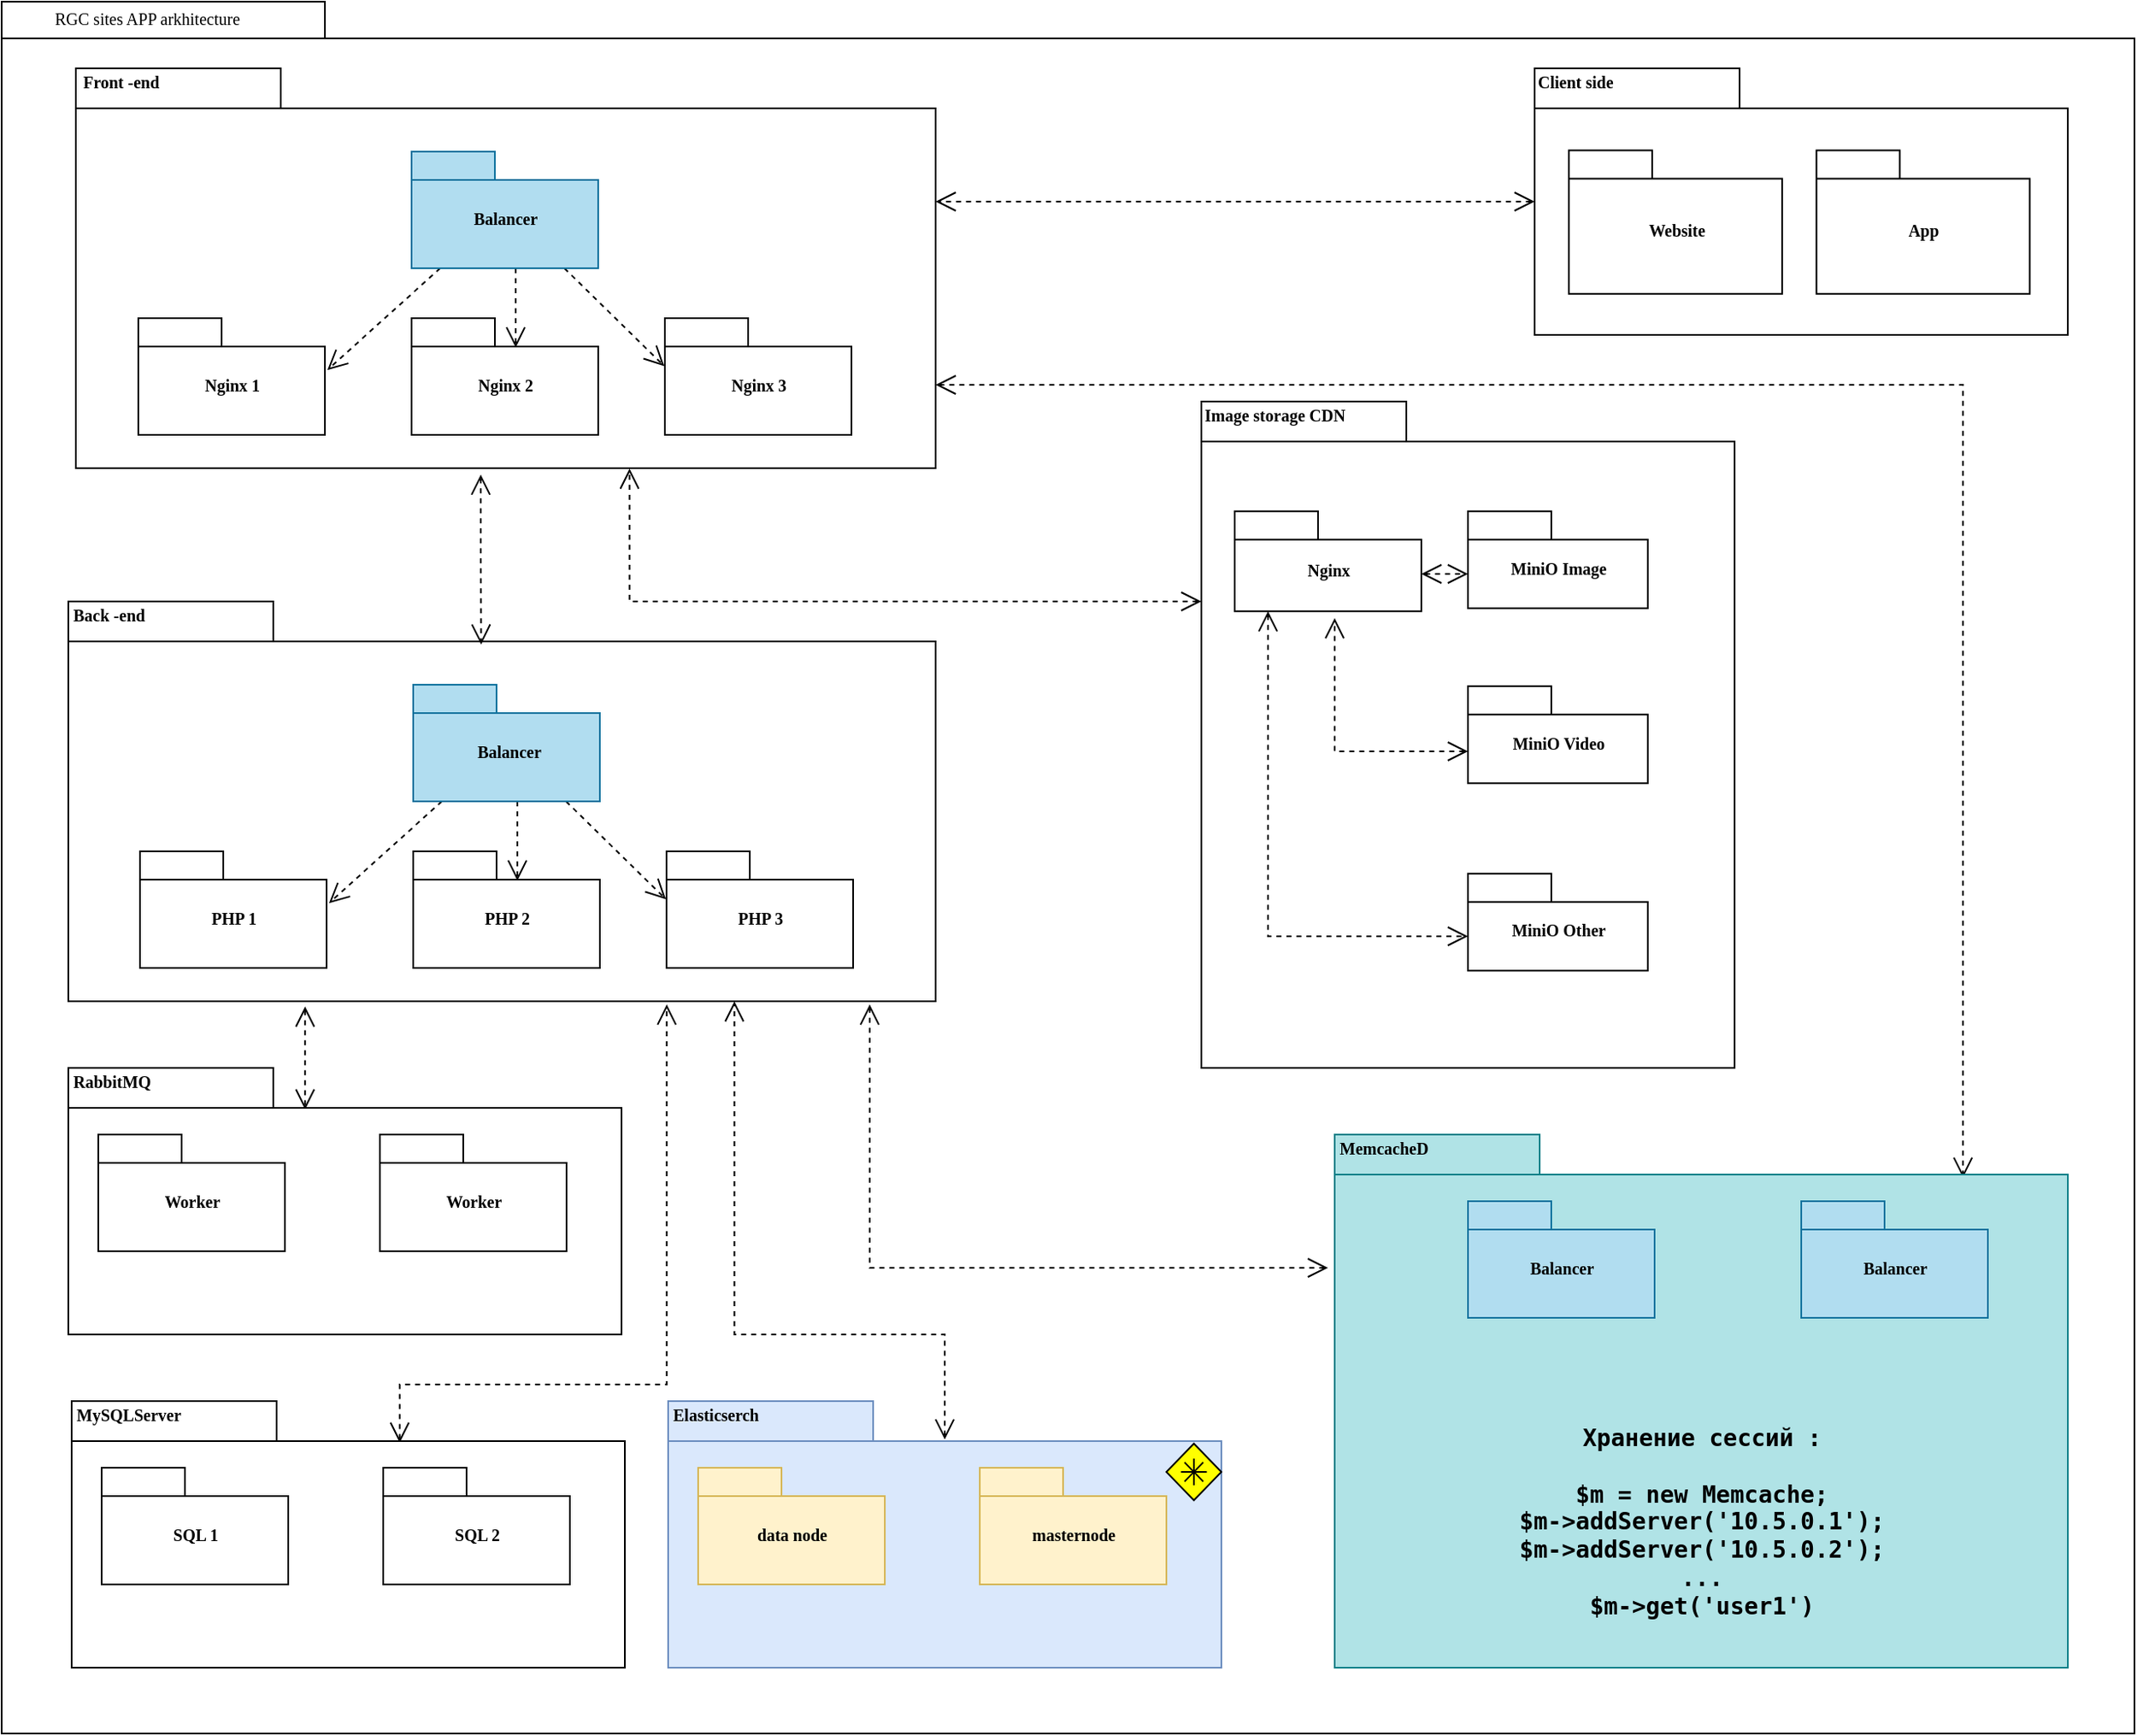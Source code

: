 <mxfile version="14.3.1" type="github">
  <diagram name="Page-1" id="b5b7bab2-c9e2-2cf4-8b2a-24fd1a2a6d21">
    <mxGraphModel dx="1358" dy="804" grid="1" gridSize="10" guides="1" tooltips="1" connect="1" arrows="1" fold="1" page="1" pageScale="1" pageWidth="827" pageHeight="1169" background="#ffffff" math="0" shadow="0">
      <root>
        <mxCell id="0" />
        <mxCell id="1" parent="0" />
        <mxCell id="6e0c8c40b5770093-72" value="" style="shape=folder;fontStyle=1;spacingTop=10;tabWidth=194;tabHeight=22;tabPosition=left;html=1;rounded=0;shadow=0;comic=0;labelBackgroundColor=none;strokeWidth=1;fillColor=none;fontFamily=Verdana;fontSize=10;align=center;" parent="1" vertex="1">
          <mxGeometry x="40" y="120" width="1280" height="1039.5" as="geometry" />
        </mxCell>
        <mxCell id="6e0c8c40b5770093-30" value="" style="group" parent="1" vertex="1" connectable="0">
          <mxGeometry x="760" y="360" width="320" height="400" as="geometry" />
        </mxCell>
        <mxCell id="6e0c8c40b5770093-24" value="" style="group" parent="6e0c8c40b5770093-30" vertex="1" connectable="0">
          <mxGeometry width="320" height="400.0" as="geometry" />
        </mxCell>
        <mxCell id="6e0c8c40b5770093-25" value="" style="shape=folder;fontStyle=1;spacingTop=10;tabWidth=123;tabHeight=24;tabPosition=left;html=1;rounded=0;shadow=0;comic=0;labelBackgroundColor=none;strokeWidth=1;fontFamily=Verdana;fontSize=10;align=center;" parent="6e0c8c40b5770093-24" vertex="1">
          <mxGeometry width="320" height="400.0" as="geometry" />
        </mxCell>
        <mxCell id="6e0c8c40b5770093-27" value="MiniO Image" style="shape=folder;fontStyle=1;spacingTop=10;tabWidth=50;tabHeight=17;tabPosition=left;html=1;rounded=0;shadow=0;comic=0;labelBackgroundColor=none;strokeWidth=1;fontFamily=Verdana;fontSize=10;align=center;" parent="6e0c8c40b5770093-24" vertex="1">
          <mxGeometry x="160" y="65.83" width="107.91" height="58.33" as="geometry" />
        </mxCell>
        <mxCell id="RUcSScGEnjRAHkHzcu0g-60" style="edgeStyle=elbowEdgeStyle;rounded=0;jumpSize=10;orthogonalLoop=1;jettySize=auto;elbow=vertical;html=1;entryX=0.25;entryY=0.325;entryDx=0;entryDy=0;entryPerimeter=0;dashed=1;startArrow=open;startFill=0;startSize=10;endArrow=open;endFill=0;endSize=10;targetPerimeterSpacing=0;strokeWidth=1;" parent="6e0c8c40b5770093-24" source="6e0c8c40b5770093-31" target="6e0c8c40b5770093-25" edge="1">
          <mxGeometry relative="1" as="geometry">
            <Array as="points">
              <mxPoint x="120" y="210" />
            </Array>
          </mxGeometry>
        </mxCell>
        <mxCell id="6e0c8c40b5770093-31" value="MiniO Video" style="shape=folder;fontStyle=1;spacingTop=10;tabWidth=50;tabHeight=17;tabPosition=left;html=1;rounded=0;shadow=0;comic=0;labelBackgroundColor=none;strokeWidth=1;fontFamily=Verdana;fontSize=10;align=center;" parent="6e0c8c40b5770093-24" vertex="1">
          <mxGeometry x="160" y="170.83" width="107.91" height="58.33" as="geometry" />
        </mxCell>
        <mxCell id="6e0c8c40b5770093-28" value="MiniO Other" style="shape=folder;fontStyle=1;spacingTop=10;tabWidth=50;tabHeight=17;tabPosition=left;html=1;rounded=0;shadow=0;comic=0;labelBackgroundColor=none;strokeWidth=1;fontFamily=Verdana;fontSize=10;align=center;" parent="6e0c8c40b5770093-24" vertex="1">
          <mxGeometry x="160" y="283.33" width="107.91" height="58.33" as="geometry" />
        </mxCell>
        <mxCell id="RUcSScGEnjRAHkHzcu0g-9" value="&lt;b&gt;Image storage CDN&lt;/b&gt;" style="text;html=1;align=left;verticalAlign=top;spacingTop=-4;fontSize=10;fontFamily=Verdana" parent="6e0c8c40b5770093-24" vertex="1">
          <mxGeometry width="180.87" height="21.25" as="geometry" />
        </mxCell>
        <mxCell id="RUcSScGEnjRAHkHzcu0g-58" style="edgeStyle=elbowEdgeStyle;rounded=0;jumpSize=10;orthogonalLoop=1;jettySize=auto;elbow=vertical;html=1;entryX=0;entryY=0;entryDx=0;entryDy=37.665;entryPerimeter=0;dashed=1;startArrow=open;startFill=0;startSize=10;endArrow=open;endFill=0;endSize=10;targetPerimeterSpacing=0;strokeWidth=1;" parent="6e0c8c40b5770093-24" source="RUcSScGEnjRAHkHzcu0g-56" target="6e0c8c40b5770093-27" edge="1">
          <mxGeometry relative="1" as="geometry" />
        </mxCell>
        <mxCell id="RUcSScGEnjRAHkHzcu0g-59" style="edgeStyle=elbowEdgeStyle;rounded=0;jumpSize=10;orthogonalLoop=1;jettySize=auto;elbow=vertical;html=1;entryX=0;entryY=0;entryDx=0;entryDy=37.665;entryPerimeter=0;dashed=1;startArrow=open;startFill=0;startSize=10;endArrow=open;endFill=0;endSize=10;targetPerimeterSpacing=0;strokeWidth=1;" parent="6e0c8c40b5770093-24" source="RUcSScGEnjRAHkHzcu0g-56" target="6e0c8c40b5770093-28" edge="1">
          <mxGeometry relative="1" as="geometry">
            <Array as="points">
              <mxPoint x="40" y="321" />
            </Array>
          </mxGeometry>
        </mxCell>
        <mxCell id="RUcSScGEnjRAHkHzcu0g-56" value="Nginx" style="shape=folder;fontStyle=1;spacingTop=10;tabWidth=50;tabHeight=17;tabPosition=left;html=1;rounded=0;shadow=0;comic=0;labelBackgroundColor=none;strokeColor=#000000;strokeWidth=1;fillColor=#ffffff;fontFamily=Verdana;fontSize=10;fontColor=#000000;align=center;" parent="6e0c8c40b5770093-24" vertex="1">
          <mxGeometry x="20" y="65.83" width="112" height="60" as="geometry" />
        </mxCell>
        <mxCell id="6e0c8c40b5770093-67" style="edgeStyle=none;rounded=0;html=1;entryX=0.428;entryY=0.156;entryPerimeter=0;dashed=1;labelBackgroundColor=none;startFill=0;endArrow=open;endFill=0;endSize=10;fontFamily=Verdana;fontSize=10;exitX=0.273;exitY=1.013;exitDx=0;exitDy=0;exitPerimeter=0;startArrow=open;startSize=10;entryDx=0;entryDy=0;" parent="1" source="6e0c8c40b5770093-33" target="6e0c8c40b5770093-47" edge="1">
          <mxGeometry relative="1" as="geometry">
            <Array as="points" />
          </mxGeometry>
        </mxCell>
        <mxCell id="6e0c8c40b5770093-33" value="" style="shape=folder;fontStyle=1;spacingTop=10;tabWidth=123;tabHeight=24;tabPosition=left;html=1;rounded=0;shadow=0;comic=0;labelBackgroundColor=none;strokeColor=#000000;strokeWidth=1;fillColor=#ffffff;fontFamily=Verdana;fontSize=10;fontColor=#000000;align=center;" parent="1" vertex="1">
          <mxGeometry x="80" y="480" width="520.5" height="240" as="geometry" />
        </mxCell>
        <mxCell id="6e0c8c40b5770093-64" style="edgeStyle=elbowEdgeStyle;rounded=0;html=1;entryX=0.559;entryY=0.251;entryPerimeter=0;dashed=1;labelBackgroundColor=none;startFill=0;endArrow=open;endFill=0;endSize=10;fontFamily=Verdana;fontSize=10;" parent="1" source="6e0c8c40b5770093-42" target="6e0c8c40b5770093-44" edge="1">
          <mxGeometry relative="1" as="geometry" />
        </mxCell>
        <mxCell id="6e0c8c40b5770093-65" style="edgeStyle=none;rounded=0;html=1;dashed=1;labelBackgroundColor=none;startFill=0;endArrow=open;endFill=0;endSize=10;fontFamily=Verdana;fontSize=10;entryX=-0.003;entryY=0.411;entryPerimeter=0;" parent="1" source="6e0c8c40b5770093-42" target="6e0c8c40b5770093-45" edge="1">
          <mxGeometry relative="1" as="geometry" />
        </mxCell>
        <mxCell id="6e0c8c40b5770093-66" style="edgeStyle=none;rounded=0;html=1;dashed=1;labelBackgroundColor=none;startFill=0;endArrow=open;endFill=0;endSize=10;fontFamily=Verdana;fontSize=10;entryX=1.013;entryY=0.444;entryPerimeter=0;" parent="1" source="6e0c8c40b5770093-42" target="6e0c8c40b5770093-43" edge="1">
          <mxGeometry relative="1" as="geometry" />
        </mxCell>
        <mxCell id="6e0c8c40b5770093-42" value="&lt;div&gt;&amp;nbsp;Balancer&lt;/div&gt;" style="shape=folder;fontStyle=1;spacingTop=10;tabWidth=50;tabHeight=17;tabPosition=left;html=1;rounded=0;shadow=0;comic=0;labelBackgroundColor=none;strokeColor=#10739e;strokeWidth=1;fillColor=#b1ddf0;fontFamily=Verdana;fontSize=10;align=center;" parent="1" vertex="1">
          <mxGeometry x="287" y="530" width="112" height="70" as="geometry" />
        </mxCell>
        <mxCell id="6e0c8c40b5770093-43" value="PHP 1" style="shape=folder;fontStyle=1;spacingTop=10;tabWidth=50;tabHeight=17;tabPosition=left;html=1;rounded=0;shadow=0;comic=0;labelBackgroundColor=none;strokeColor=#000000;strokeWidth=1;fillColor=#ffffff;fontFamily=Verdana;fontSize=10;fontColor=#000000;align=center;" parent="1" vertex="1">
          <mxGeometry x="123" y="630" width="112" height="70" as="geometry" />
        </mxCell>
        <mxCell id="6e0c8c40b5770093-44" value="PHP 2" style="shape=folder;fontStyle=1;spacingTop=10;tabWidth=50;tabHeight=17;tabPosition=left;html=1;rounded=0;shadow=0;comic=0;labelBackgroundColor=none;strokeColor=#000000;strokeWidth=1;fillColor=#ffffff;fontFamily=Verdana;fontSize=10;fontColor=#000000;align=center;" parent="1" vertex="1">
          <mxGeometry x="287" y="630" width="112" height="70" as="geometry" />
        </mxCell>
        <mxCell id="6e0c8c40b5770093-45" value="PHP 3" style="shape=folder;fontStyle=1;spacingTop=10;tabWidth=50;tabHeight=17;tabPosition=left;html=1;rounded=0;shadow=0;comic=0;labelBackgroundColor=none;strokeColor=#000000;strokeWidth=1;fillColor=#ffffff;fontFamily=Verdana;fontSize=10;fontColor=#000000;align=center;" parent="1" vertex="1">
          <mxGeometry x="439" y="630" width="112" height="70" as="geometry" />
        </mxCell>
        <mxCell id="6e0c8c40b5770093-47" value="" style="shape=folder;fontStyle=1;spacingTop=10;tabWidth=123;tabHeight=24;tabPosition=left;html=1;rounded=0;shadow=0;comic=0;labelBackgroundColor=none;strokeWidth=1;fontFamily=Verdana;fontSize=10;align=center;" parent="1" vertex="1">
          <mxGeometry x="80" y="760" width="332" height="160" as="geometry" />
        </mxCell>
        <mxCell id="6e0c8c40b5770093-49" value="Worker" style="shape=folder;fontStyle=1;spacingTop=10;tabWidth=50;tabHeight=17;tabPosition=left;html=1;rounded=0;shadow=0;comic=0;labelBackgroundColor=none;strokeWidth=1;fontFamily=Verdana;fontSize=10;align=center;" parent="1" vertex="1">
          <mxGeometry x="98" y="800" width="112" height="70" as="geometry" />
        </mxCell>
        <mxCell id="6e0c8c40b5770093-50" value="Worker" style="shape=folder;fontStyle=1;spacingTop=10;tabWidth=50;tabHeight=17;tabPosition=left;html=1;rounded=0;shadow=0;comic=0;labelBackgroundColor=none;strokeWidth=1;fontFamily=Verdana;fontSize=10;align=center;" parent="1" vertex="1">
          <mxGeometry x="267" y="800" width="112" height="70" as="geometry" />
        </mxCell>
        <mxCell id="6e0c8c40b5770093-73" value="RGC sites APP arkhitecture" style="text;html=1;align=left;verticalAlign=top;spacingTop=-4;fontSize=10;fontFamily=Verdana" parent="1" vertex="1">
          <mxGeometry x="70" y="121.5" width="130" height="20" as="geometry" />
        </mxCell>
        <mxCell id="RUcSScGEnjRAHkHzcu0g-7" value="&lt;b&gt;Back -end&lt;/b&gt;" style="text;html=1;align=left;verticalAlign=top;spacingTop=-4;fontSize=10;fontFamily=Verdana" parent="1" vertex="1">
          <mxGeometry x="81" y="480" width="120" height="25.5" as="geometry" />
        </mxCell>
        <mxCell id="RUcSScGEnjRAHkHzcu0g-10" value="" style="group" parent="1" vertex="1" connectable="0">
          <mxGeometry x="960" y="160" width="320" height="160" as="geometry" />
        </mxCell>
        <mxCell id="RUcSScGEnjRAHkHzcu0g-11" value="" style="shape=folder;fontStyle=1;spacingTop=10;tabWidth=123;tabHeight=24;tabPosition=left;html=1;rounded=0;shadow=0;comic=0;labelBackgroundColor=none;strokeWidth=1;fontFamily=Verdana;fontSize=10;align=center;" parent="RUcSScGEnjRAHkHzcu0g-10" vertex="1">
          <mxGeometry width="320" height="160" as="geometry" />
        </mxCell>
        <mxCell id="RUcSScGEnjRAHkHzcu0g-12" value="Website" style="shape=folder;fontStyle=1;spacingTop=10;tabWidth=50;tabHeight=17;tabPosition=left;html=1;rounded=0;shadow=0;comic=0;labelBackgroundColor=none;strokeWidth=1;fontFamily=Verdana;fontSize=10;align=center;" parent="RUcSScGEnjRAHkHzcu0g-10" vertex="1">
          <mxGeometry x="20.571" y="49.231" width="128.0" height="86.154" as="geometry" />
        </mxCell>
        <mxCell id="RUcSScGEnjRAHkHzcu0g-13" value="App" style="shape=folder;fontStyle=1;spacingTop=10;tabWidth=50;tabHeight=17;tabPosition=left;html=1;rounded=0;shadow=0;comic=0;labelBackgroundColor=none;strokeWidth=1;fontFamily=Verdana;fontSize=10;align=center;" parent="RUcSScGEnjRAHkHzcu0g-10" vertex="1">
          <mxGeometry x="169.143" y="49.231" width="128.0" height="86.154" as="geometry" />
        </mxCell>
        <mxCell id="RUcSScGEnjRAHkHzcu0g-14" value="&lt;b&gt;Client side&lt;/b&gt;" style="text;html=1;align=left;verticalAlign=top;spacingTop=-4;fontSize=10;fontFamily=Verdana" parent="RUcSScGEnjRAHkHzcu0g-10" vertex="1">
          <mxGeometry width="102.857" height="31.385" as="geometry" />
        </mxCell>
        <mxCell id="RUcSScGEnjRAHkHzcu0g-21" style="edgeStyle=elbowEdgeStyle;rounded=0;orthogonalLoop=1;jettySize=auto;elbow=vertical;html=1;dashed=1;endArrow=open;endFill=0;endSize=10;entryX=0.644;entryY=1.001;entryDx=0;entryDy=0;entryPerimeter=0;startArrow=open;startFill=0;startSize=10;" parent="1" source="6e0c8c40b5770093-25" target="RUcSScGEnjRAHkHzcu0g-25" edge="1">
          <mxGeometry relative="1" as="geometry">
            <mxPoint x="687" y="400" as="targetPoint" />
            <mxPoint x="1040" y="480" as="sourcePoint" />
            <Array as="points">
              <mxPoint x="870" y="480" />
              <mxPoint x="650" y="480" />
              <mxPoint x="720" y="440" />
              <mxPoint x="670" y="470" />
              <mxPoint x="670" y="460" />
              <mxPoint x="950" y="460" />
              <mxPoint x="700" y="460" />
              <mxPoint x="660" y="460" />
              <mxPoint x="666" y="450" />
              <mxPoint x="680" y="460" />
              <mxPoint x="660" y="470" />
              <mxPoint x="670" y="470" />
              <mxPoint x="650" y="460" />
              <mxPoint x="850" y="460" />
            </Array>
          </mxGeometry>
        </mxCell>
        <mxCell id="RUcSScGEnjRAHkHzcu0g-36" style="edgeStyle=elbowEdgeStyle;rounded=0;orthogonalLoop=1;jettySize=auto;elbow=vertical;html=1;entryX=0.476;entryY=0.108;entryDx=0;entryDy=0;entryPerimeter=0;dashed=1;endArrow=open;endFill=0;endSize=10;startArrow=open;startFill=0;targetPerimeterSpacing=0;exitX=0.471;exitY=1.016;exitDx=0;exitDy=0;exitPerimeter=0;startSize=10;" parent="1" source="RUcSScGEnjRAHkHzcu0g-25" target="6e0c8c40b5770093-33" edge="1">
          <mxGeometry relative="1" as="geometry">
            <Array as="points">
              <mxPoint x="342.5" y="453" />
            </Array>
          </mxGeometry>
        </mxCell>
        <mxCell id="RUcSScGEnjRAHkHzcu0g-49" style="edgeStyle=elbowEdgeStyle;rounded=0;jumpSize=10;orthogonalLoop=1;jettySize=auto;elbow=vertical;html=1;dashed=1;startArrow=open;startFill=0;startSize=10;endArrow=open;endFill=0;endSize=10;targetPerimeterSpacing=0;strokeWidth=1;entryX=0.857;entryY=0.081;entryDx=0;entryDy=0;entryPerimeter=0;" parent="1" source="RUcSScGEnjRAHkHzcu0g-25" target="RUcSScGEnjRAHkHzcu0g-45" edge="1">
          <mxGeometry relative="1" as="geometry">
            <Array as="points">
              <mxPoint x="1180" y="350" />
              <mxPoint x="1300" y="350" />
              <mxPoint x="1220" y="980" />
              <mxPoint x="1300" y="630" />
              <mxPoint x="910" y="340" />
              <mxPoint x="1050" y="790" />
              <mxPoint x="1050" y="340" />
              <mxPoint x="880" y="370" />
              <mxPoint x="960" y="800" />
              <mxPoint x="910" y="320" />
              <mxPoint x="870" y="470" />
            </Array>
          </mxGeometry>
        </mxCell>
        <mxCell id="RUcSScGEnjRAHkHzcu0g-25" value="" style="shape=folder;fontStyle=1;spacingTop=10;tabWidth=123;tabHeight=24;tabPosition=left;html=1;rounded=0;shadow=0;comic=0;labelBackgroundColor=none;strokeColor=#000000;strokeWidth=1;fillColor=#ffffff;fontFamily=Verdana;fontSize=10;fontColor=#000000;align=center;" parent="1" vertex="1">
          <mxGeometry x="84.5" y="160" width="516" height="240" as="geometry" />
        </mxCell>
        <mxCell id="RUcSScGEnjRAHkHzcu0g-26" style="edgeStyle=elbowEdgeStyle;rounded=0;html=1;entryX=0.559;entryY=0.251;entryPerimeter=0;dashed=1;labelBackgroundColor=none;startFill=0;endArrow=open;endFill=0;endSize=10;fontFamily=Verdana;fontSize=10;" parent="1" source="RUcSScGEnjRAHkHzcu0g-29" target="RUcSScGEnjRAHkHzcu0g-31" edge="1">
          <mxGeometry relative="1" as="geometry" />
        </mxCell>
        <mxCell id="RUcSScGEnjRAHkHzcu0g-27" style="edgeStyle=none;rounded=0;html=1;dashed=1;labelBackgroundColor=none;startFill=0;endArrow=open;endFill=0;endSize=10;fontFamily=Verdana;fontSize=10;entryX=-0.003;entryY=0.411;entryPerimeter=0;" parent="1" source="RUcSScGEnjRAHkHzcu0g-29" target="RUcSScGEnjRAHkHzcu0g-32" edge="1">
          <mxGeometry relative="1" as="geometry" />
        </mxCell>
        <mxCell id="RUcSScGEnjRAHkHzcu0g-28" style="edgeStyle=none;rounded=0;html=1;dashed=1;labelBackgroundColor=none;startFill=0;endArrow=open;endFill=0;endSize=10;fontFamily=Verdana;fontSize=10;entryX=1.013;entryY=0.444;entryPerimeter=0;" parent="1" source="RUcSScGEnjRAHkHzcu0g-29" target="RUcSScGEnjRAHkHzcu0g-30" edge="1">
          <mxGeometry relative="1" as="geometry" />
        </mxCell>
        <mxCell id="RUcSScGEnjRAHkHzcu0g-29" value="&lt;div&gt;Balancer&lt;/div&gt;" style="shape=folder;fontStyle=1;spacingTop=10;tabWidth=50;tabHeight=17;tabPosition=left;html=1;rounded=0;shadow=0;comic=0;labelBackgroundColor=none;strokeColor=#10739e;strokeWidth=1;fillColor=#b1ddf0;fontFamily=Verdana;fontSize=10;align=center;" parent="1" vertex="1">
          <mxGeometry x="286" y="210" width="112" height="70" as="geometry" />
        </mxCell>
        <mxCell id="RUcSScGEnjRAHkHzcu0g-30" value="Nginx 1" style="shape=folder;fontStyle=1;spacingTop=10;tabWidth=50;tabHeight=17;tabPosition=left;html=1;rounded=0;shadow=0;comic=0;labelBackgroundColor=none;strokeColor=#000000;strokeWidth=1;fillColor=#ffffff;fontFamily=Verdana;fontSize=10;fontColor=#000000;align=center;" parent="1" vertex="1">
          <mxGeometry x="122" y="310" width="112" height="70" as="geometry" />
        </mxCell>
        <mxCell id="RUcSScGEnjRAHkHzcu0g-31" value="Nginx 2" style="shape=folder;fontStyle=1;spacingTop=10;tabWidth=50;tabHeight=17;tabPosition=left;html=1;rounded=0;shadow=0;comic=0;labelBackgroundColor=none;strokeColor=#000000;strokeWidth=1;fillColor=#ffffff;fontFamily=Verdana;fontSize=10;fontColor=#000000;align=center;" parent="1" vertex="1">
          <mxGeometry x="286" y="310" width="112" height="70" as="geometry" />
        </mxCell>
        <mxCell id="RUcSScGEnjRAHkHzcu0g-32" value="Nginx 3" style="shape=folder;fontStyle=1;spacingTop=10;tabWidth=50;tabHeight=17;tabPosition=left;html=1;rounded=0;shadow=0;comic=0;labelBackgroundColor=none;strokeColor=#000000;strokeWidth=1;fillColor=#ffffff;fontFamily=Verdana;fontSize=10;fontColor=#000000;align=center;" parent="1" vertex="1">
          <mxGeometry x="438" y="310" width="112" height="70" as="geometry" />
        </mxCell>
        <mxCell id="RUcSScGEnjRAHkHzcu0g-33" value="&lt;b&gt;Front -end&lt;/b&gt;" style="text;html=1;align=left;verticalAlign=top;spacingTop=-4;fontSize=10;fontFamily=Verdana" parent="1" vertex="1">
          <mxGeometry x="87" y="160" width="120" height="25.5" as="geometry" />
        </mxCell>
        <mxCell id="RUcSScGEnjRAHkHzcu0g-39" style="edgeStyle=elbowEdgeStyle;rounded=0;jumpSize=10;orthogonalLoop=1;jettySize=auto;elbow=vertical;html=1;dashed=1;startArrow=open;startFill=0;startSize=10;endArrow=open;endFill=0;endSize=10;targetPerimeterSpacing=0;strokeWidth=1;" parent="1" source="RUcSScGEnjRAHkHzcu0g-11" target="RUcSScGEnjRAHkHzcu0g-25" edge="1">
          <mxGeometry relative="1" as="geometry" />
        </mxCell>
        <mxCell id="RUcSScGEnjRAHkHzcu0g-42" value="&lt;b&gt;RabbitMQ&lt;/b&gt;" style="text;html=1;align=left;verticalAlign=top;spacingTop=-4;fontSize=10;fontFamily=Verdana" parent="1" vertex="1">
          <mxGeometry x="81" y="760" width="120" height="25.5" as="geometry" />
        </mxCell>
        <mxCell id="RUcSScGEnjRAHkHzcu0g-50" style="edgeStyle=elbowEdgeStyle;rounded=0;jumpSize=10;orthogonalLoop=1;jettySize=auto;elbow=vertical;html=1;entryX=0.924;entryY=1.008;entryDx=0;entryDy=0;entryPerimeter=0;dashed=1;startArrow=open;startFill=0;startSize=10;endArrow=open;endFill=0;endSize=10;targetPerimeterSpacing=0;strokeWidth=1;" parent="1" target="6e0c8c40b5770093-33" edge="1">
          <mxGeometry relative="1" as="geometry">
            <Array as="points">
              <mxPoint x="690" y="880" />
              <mxPoint x="680" y="880" />
              <mxPoint x="700" y="820" />
              <mxPoint x="500" y="760" />
              <mxPoint x="740" y="810" />
              <mxPoint x="630" y="652" />
              <mxPoint x="1180" y="652" />
              <mxPoint x="630" y="830" />
              <mxPoint x="880" y="880" />
            </Array>
            <mxPoint x="836" y="880" as="sourcePoint" />
          </mxGeometry>
        </mxCell>
        <mxCell id="RUcSScGEnjRAHkHzcu0g-45" value="&lt;pre style=&quot;font-size: 14px&quot;&gt;&lt;code&gt;&lt;br&gt;&lt;br&gt;&lt;br&gt;&lt;br&gt;&lt;br&gt;&lt;br&gt;&lt;br&gt;&lt;br&gt;Хранение сессий :&lt;br&gt;&lt;br&gt;$m = new Memcache;&lt;br&gt;$m-&amp;gt;addServer(&lt;b&gt;&#39;10.5.0.1&#39;&lt;/b&gt;);&lt;br&gt;$m-&amp;gt;addServer(&lt;b&gt;&#39;10.5.0.2&#39;&lt;/b&gt;);&lt;br&gt;...&lt;br&gt;$m-&amp;gt;get(&#39;user1&#39;)&lt;/code&gt;&lt;/pre&gt;" style="shape=folder;fontStyle=1;spacingTop=10;tabWidth=123;tabHeight=24;tabPosition=left;html=1;rounded=0;shadow=0;comic=0;labelBackgroundColor=none;strokeWidth=1;fontFamily=Verdana;fontSize=10;align=center;fillColor=#b0e3e6;strokeColor=#0e8088;" parent="1" vertex="1">
          <mxGeometry x="840" y="800" width="440" height="320" as="geometry" />
        </mxCell>
        <mxCell id="RUcSScGEnjRAHkHzcu0g-46" value="Balancer" style="shape=folder;fontStyle=1;spacingTop=10;tabWidth=50;tabHeight=17;tabPosition=left;html=1;rounded=0;shadow=0;comic=0;labelBackgroundColor=none;strokeWidth=1;fontFamily=Verdana;fontSize=10;align=center;fillColor=#b1ddf0;strokeColor=#10739e;" parent="1" vertex="1">
          <mxGeometry x="920" y="840" width="112" height="70" as="geometry" />
        </mxCell>
        <mxCell id="RUcSScGEnjRAHkHzcu0g-47" value="Balancer" style="shape=folder;fontStyle=1;spacingTop=10;tabWidth=50;tabHeight=17;tabPosition=left;html=1;rounded=0;shadow=0;comic=0;labelBackgroundColor=none;strokeWidth=1;fontFamily=Verdana;fontSize=10;align=center;fillColor=#b1ddf0;strokeColor=#10739e;" parent="1" vertex="1">
          <mxGeometry x="1120" y="840" width="112" height="70" as="geometry" />
        </mxCell>
        <mxCell id="RUcSScGEnjRAHkHzcu0g-48" value="&lt;b&gt;MemcacheD&lt;/b&gt;" style="text;html=1;align=left;verticalAlign=top;spacingTop=-4;fontSize=10;fontFamily=Verdana" parent="1" vertex="1">
          <mxGeometry x="841" y="800" width="120" height="25.5" as="geometry" />
        </mxCell>
        <mxCell id="RUcSScGEnjRAHkHzcu0g-55" style="edgeStyle=elbowEdgeStyle;rounded=0;jumpSize=10;orthogonalLoop=1;jettySize=auto;elbow=vertical;html=1;entryX=0.69;entryY=1.008;entryDx=0;entryDy=0;entryPerimeter=0;dashed=1;startArrow=open;startFill=0;startSize=10;endArrow=open;endFill=0;endSize=10;targetPerimeterSpacing=0;strokeWidth=1;exitX=0.593;exitY=0.156;exitDx=0;exitDy=0;exitPerimeter=0;" parent="1" source="RUcSScGEnjRAHkHzcu0g-51" target="6e0c8c40b5770093-33" edge="1">
          <mxGeometry relative="1" as="geometry">
            <Array as="points">
              <mxPoint x="380" y="950" />
              <mxPoint x="390" y="900" />
              <mxPoint x="460" y="940" />
              <mxPoint x="380" y="920" />
              <mxPoint x="614" y="950" />
              <mxPoint x="640" y="760" />
            </Array>
          </mxGeometry>
        </mxCell>
        <mxCell id="RUcSScGEnjRAHkHzcu0g-51" value="" style="shape=folder;fontStyle=1;spacingTop=10;tabWidth=123;tabHeight=24;tabPosition=left;html=1;rounded=0;shadow=0;comic=0;labelBackgroundColor=none;strokeWidth=1;fontFamily=Verdana;fontSize=10;align=center;" parent="1" vertex="1">
          <mxGeometry x="82" y="960" width="332" height="160" as="geometry" />
        </mxCell>
        <mxCell id="RUcSScGEnjRAHkHzcu0g-52" value="SQL 1" style="shape=folder;fontStyle=1;spacingTop=10;tabWidth=50;tabHeight=17;tabPosition=left;html=1;rounded=0;shadow=0;comic=0;labelBackgroundColor=none;strokeWidth=1;fontFamily=Verdana;fontSize=10;align=center;" parent="1" vertex="1">
          <mxGeometry x="100" y="1000" width="112" height="70" as="geometry" />
        </mxCell>
        <mxCell id="RUcSScGEnjRAHkHzcu0g-53" value="SQL 2" style="shape=folder;fontStyle=1;spacingTop=10;tabWidth=50;tabHeight=17;tabPosition=left;html=1;rounded=0;shadow=0;comic=0;labelBackgroundColor=none;strokeWidth=1;fontFamily=Verdana;fontSize=10;align=center;" parent="1" vertex="1">
          <mxGeometry x="269" y="1000" width="112" height="70" as="geometry" />
        </mxCell>
        <mxCell id="RUcSScGEnjRAHkHzcu0g-54" value="&lt;b&gt;MySQLServer&lt;/b&gt;" style="text;html=1;align=left;verticalAlign=top;spacingTop=-4;fontSize=10;fontFamily=Verdana" parent="1" vertex="1">
          <mxGeometry x="83" y="960" width="120" height="25.5" as="geometry" />
        </mxCell>
        <mxCell id="V_HkRfYwTx9WXYbwms5C-6" style="edgeStyle=elbowEdgeStyle;rounded=0;orthogonalLoop=1;jettySize=auto;html=1;entryX=0.768;entryY=1;entryDx=0;entryDy=0;entryPerimeter=0;exitX=0.5;exitY=0.144;exitDx=0;exitDy=0;exitPerimeter=0;startArrow=open;startFill=0;endArrow=open;endFill=0;elbow=vertical;endSize=10;startSize=10;dashed=1;" edge="1" parent="1" source="V_HkRfYwTx9WXYbwms5C-2" target="6e0c8c40b5770093-33">
          <mxGeometry relative="1" as="geometry">
            <Array as="points">
              <mxPoint x="540" y="920" />
            </Array>
          </mxGeometry>
        </mxCell>
        <mxCell id="V_HkRfYwTx9WXYbwms5C-2" value="" style="shape=folder;fontStyle=1;spacingTop=10;tabWidth=123;tabHeight=24;tabPosition=left;html=1;rounded=0;shadow=0;comic=0;labelBackgroundColor=none;strokeWidth=1;fontFamily=Verdana;fontSize=10;align=center;fillColor=#dae8fc;strokeColor=#6c8ebf;" vertex="1" parent="1">
          <mxGeometry x="440" y="960" width="332" height="160" as="geometry" />
        </mxCell>
        <mxCell id="V_HkRfYwTx9WXYbwms5C-3" value="data node" style="shape=folder;fontStyle=1;spacingTop=10;tabWidth=50;tabHeight=17;tabPosition=left;html=1;rounded=0;shadow=0;comic=0;labelBackgroundColor=none;strokeWidth=1;fontFamily=Verdana;fontSize=10;align=center;fillColor=#fff2cc;strokeColor=#d6b656;" vertex="1" parent="1">
          <mxGeometry x="458" y="1000" width="112" height="70" as="geometry" />
        </mxCell>
        <mxCell id="V_HkRfYwTx9WXYbwms5C-4" value="masternode" style="shape=folder;fontStyle=1;spacingTop=10;tabWidth=50;tabHeight=17;tabPosition=left;html=1;rounded=0;shadow=0;comic=0;labelBackgroundColor=none;strokeWidth=1;fontFamily=Verdana;fontSize=10;align=center;fillColor=#fff2cc;strokeColor=#d6b656;" vertex="1" parent="1">
          <mxGeometry x="627" y="1000" width="112" height="70" as="geometry" />
        </mxCell>
        <mxCell id="V_HkRfYwTx9WXYbwms5C-5" value="&lt;b&gt;Elasticserch&lt;/b&gt;" style="text;html=1;align=left;verticalAlign=top;spacingTop=-4;fontSize=10;fontFamily=Verdana" vertex="1" parent="1">
          <mxGeometry x="441" y="960" width="120" height="25.5" as="geometry" />
        </mxCell>
        <mxCell id="V_HkRfYwTx9WXYbwms5C-9" value="" style="shape=mxgraph.bpmn.shape;html=1;verticalLabelPosition=bottom;labelBackgroundColor=#ffffff;verticalAlign=top;align=center;perimeter=rhombusPerimeter;background=gateway;outlineConnect=0;outline=none;symbol=complexGw;fontColor=#ffffff;fillColor=#FFFF00;" vertex="1" parent="1">
          <mxGeometry x="739" y="985.5" width="33" height="34" as="geometry" />
        </mxCell>
      </root>
    </mxGraphModel>
  </diagram>
</mxfile>
